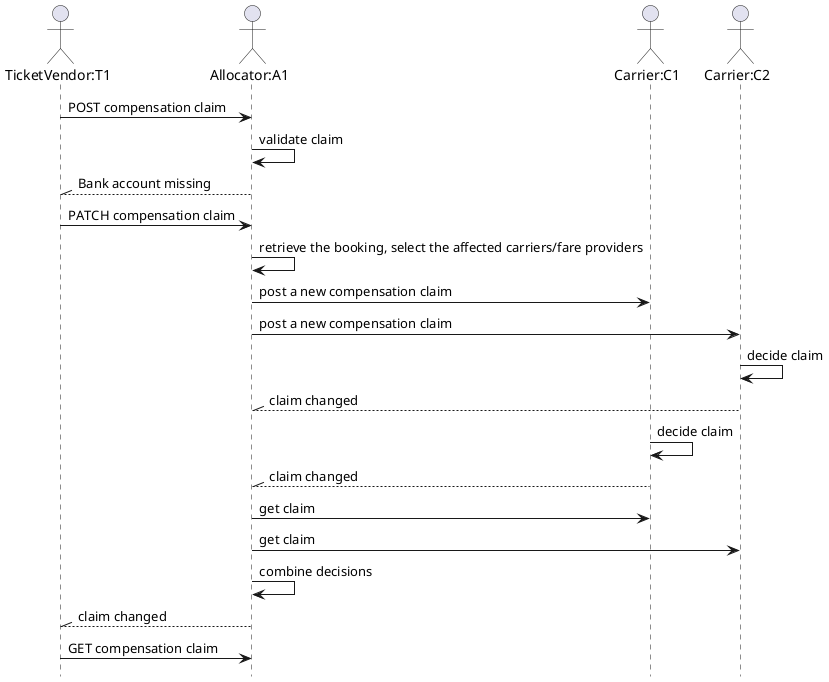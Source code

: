 @startuml
hide footbox

actor "TicketVendor:T1"
actor "Allocator:A1"
actor "Carrier:C1"
actor "Carrier:C2"

"TicketVendor:T1" -> "Allocator:A1": POST compensation claim

"Allocator:A1" -> "Allocator:A1": validate claim

"Allocator:A1" --\\ "TicketVendor:T1": Bank account missing

"TicketVendor:T1" -> "Allocator:A1": PATCH compensation claim

"Allocator:A1" -> "Allocator:A1": retrieve the booking, select the affected carriers/fare providers

"Allocator:A1" -> "Carrier:C1": post a new compensation claim

"Allocator:A1" -> "Carrier:C2": post a new compensation claim

"Carrier:C2" -> "Carrier:C2": decide claim

"Carrier:C2" --\\ "Allocator:A1": claim changed

"Carrier:C1" -> "Carrier:C1": decide claim

"Carrier:C1" --\\ "Allocator:A1": claim changed

"Allocator:A1" -> "Carrier:C1": get claim

"Allocator:A1" -> "Carrier:C2": get claim

"Allocator:A1" -> "Allocator:A1": combine decisions

"Allocator:A1" --\\ "TicketVendor:T1": claim changed

"TicketVendor:T1" -> "Allocator:A1": GET compensation claim

@enduml